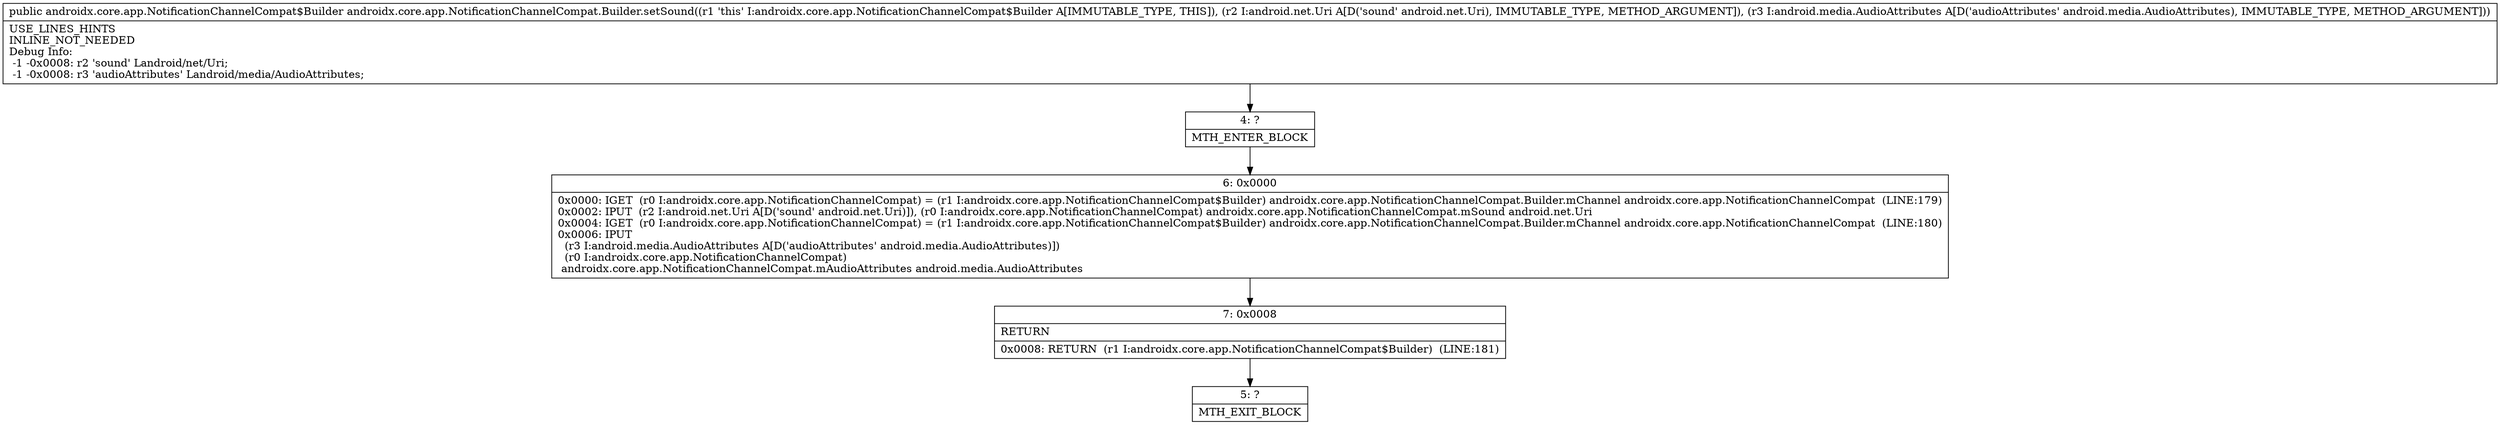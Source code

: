 digraph "CFG forandroidx.core.app.NotificationChannelCompat.Builder.setSound(Landroid\/net\/Uri;Landroid\/media\/AudioAttributes;)Landroidx\/core\/app\/NotificationChannelCompat$Builder;" {
Node_4 [shape=record,label="{4\:\ ?|MTH_ENTER_BLOCK\l}"];
Node_6 [shape=record,label="{6\:\ 0x0000|0x0000: IGET  (r0 I:androidx.core.app.NotificationChannelCompat) = (r1 I:androidx.core.app.NotificationChannelCompat$Builder) androidx.core.app.NotificationChannelCompat.Builder.mChannel androidx.core.app.NotificationChannelCompat  (LINE:179)\l0x0002: IPUT  (r2 I:android.net.Uri A[D('sound' android.net.Uri)]), (r0 I:androidx.core.app.NotificationChannelCompat) androidx.core.app.NotificationChannelCompat.mSound android.net.Uri \l0x0004: IGET  (r0 I:androidx.core.app.NotificationChannelCompat) = (r1 I:androidx.core.app.NotificationChannelCompat$Builder) androidx.core.app.NotificationChannelCompat.Builder.mChannel androidx.core.app.NotificationChannelCompat  (LINE:180)\l0x0006: IPUT  \l  (r3 I:android.media.AudioAttributes A[D('audioAttributes' android.media.AudioAttributes)])\l  (r0 I:androidx.core.app.NotificationChannelCompat)\l androidx.core.app.NotificationChannelCompat.mAudioAttributes android.media.AudioAttributes \l}"];
Node_7 [shape=record,label="{7\:\ 0x0008|RETURN\l|0x0008: RETURN  (r1 I:androidx.core.app.NotificationChannelCompat$Builder)  (LINE:181)\l}"];
Node_5 [shape=record,label="{5\:\ ?|MTH_EXIT_BLOCK\l}"];
MethodNode[shape=record,label="{public androidx.core.app.NotificationChannelCompat$Builder androidx.core.app.NotificationChannelCompat.Builder.setSound((r1 'this' I:androidx.core.app.NotificationChannelCompat$Builder A[IMMUTABLE_TYPE, THIS]), (r2 I:android.net.Uri A[D('sound' android.net.Uri), IMMUTABLE_TYPE, METHOD_ARGUMENT]), (r3 I:android.media.AudioAttributes A[D('audioAttributes' android.media.AudioAttributes), IMMUTABLE_TYPE, METHOD_ARGUMENT]))  | USE_LINES_HINTS\lINLINE_NOT_NEEDED\lDebug Info:\l  \-1 \-0x0008: r2 'sound' Landroid\/net\/Uri;\l  \-1 \-0x0008: r3 'audioAttributes' Landroid\/media\/AudioAttributes;\l}"];
MethodNode -> Node_4;Node_4 -> Node_6;
Node_6 -> Node_7;
Node_7 -> Node_5;
}

